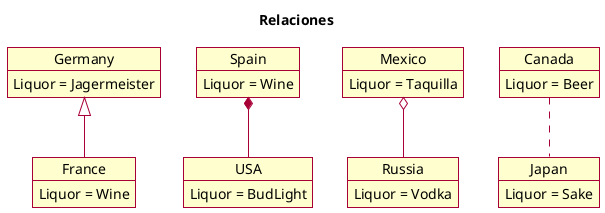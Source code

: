 @startuml Samples
skin rose
skinparam classFontName Calibri
skinparam shadowing false

title Relaciones

object Germany
object France
object Spain
object USA
object Mexico
object Russia
object Canada
object Japan

Germany <|-- France
Spain *-- USA
Mexico o-- Russia
Canada .. Japan

Germany : Liquor = Jagermeister
France : Liquor = Wine
Spain : Liquor = Wine
USA : Liquor = BudLight
Mexico : Liquor = Taquilla
Russia : Liquor = Vodka
Canada : Liquor = Beer
Japan : Liquor = Sake

@enduml